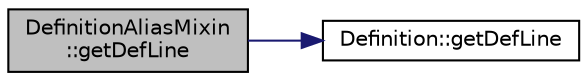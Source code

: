 digraph "DefinitionAliasMixin::getDefLine"
{
 // LATEX_PDF_SIZE
  edge [fontname="Helvetica",fontsize="10",labelfontname="Helvetica",labelfontsize="10"];
  node [fontname="Helvetica",fontsize="10",shape=record];
  rankdir="LR";
  Node1 [label="DefinitionAliasMixin\l::getDefLine",height=0.2,width=0.4,color="black", fillcolor="grey75", style="filled", fontcolor="black",tooltip=" "];
  Node1 -> Node2 [color="midnightblue",fontsize="10",style="solid"];
  Node2 [label="Definition::getDefLine",height=0.2,width=0.4,color="black", fillcolor="white", style="filled",URL="$classDefinition.html#a47e34774622704853e238ee2e7ef2334",tooltip=" "];
}
